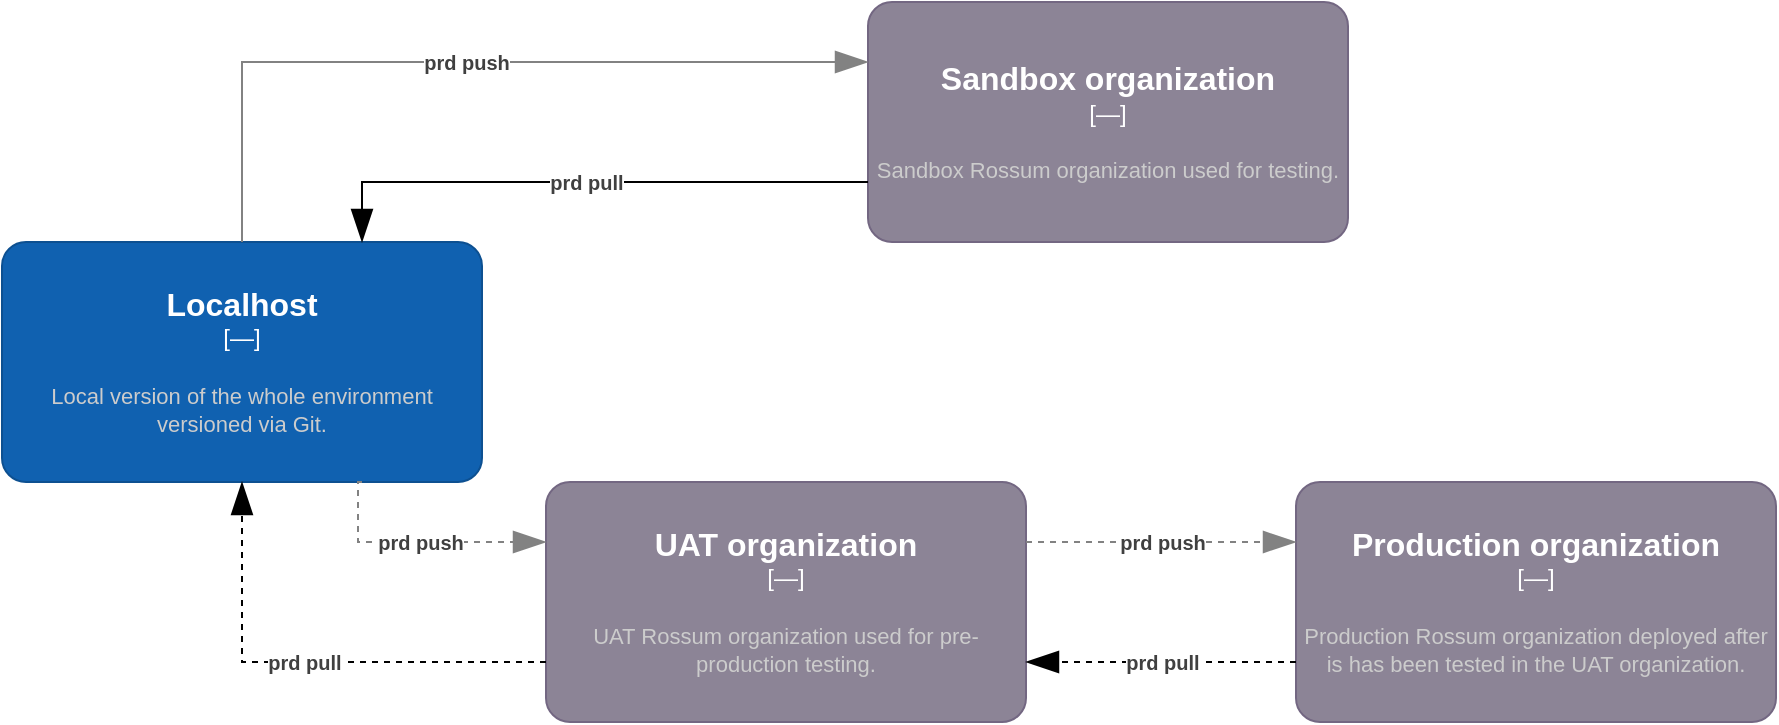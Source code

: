 <mxfile version="20.5.3" type="embed"><diagram name="Page-1" id="1WhYVE8ouRqsyjxvztof"><mxGraphModel dx="2475" dy="729" grid="0" gridSize="10" guides="1" tooltips="1" connect="1" arrows="1" fold="1" page="0" pageScale="1" pageWidth="827" pageHeight="1169" math="0" shadow="0"><root><mxCell id="0"/><mxCell id="1" parent="0"/><object placeholders="1" c4Name="Localhost" c4Description="Local version of the whole environment versioned via Git." label="&lt;font style=&quot;font-size: 16px&quot;&gt;&lt;b&gt;%c4Name%&lt;/b&gt;&lt;/font&gt;&lt;div&gt;[%c4Type%]&lt;/div&gt;&lt;br&gt;&lt;div&gt;&lt;font style=&quot;font-size: 11px&quot;&gt;&lt;font color=&quot;#cccccc&quot;&gt;%c4Description%&lt;/font&gt;&lt;/div&gt;" c4Type="—" id="XJ8Ts6cPUg-odgBaucgv-20"><mxCell style="rounded=1;whiteSpace=wrap;html=1;labelBackgroundColor=none;fillColor=#1061B0;fontColor=#ffffff;align=center;arcSize=10;strokeColor=#0D5091;metaEdit=1;resizable=0;points=[[0.25,0,0],[0.5,0,0],[0.75,0,0],[1,0.25,0],[1,0.5,0],[1,0.75,0],[0.75,1,0],[0.5,1,0],[0.25,1,0],[0,0.75,0],[0,0.5,0],[0,0.25,0]];" parent="1" vertex="1"><mxGeometry x="-1077" y="750" width="240" height="120" as="geometry"/></mxCell></object><object placeholders="1" c4Name="Sandbox organization" c4Type="—" c4Description="Sandbox Rossum organization used for testing." label="&lt;font style=&quot;font-size: 16px&quot;&gt;&lt;b&gt;%c4Name%&lt;/b&gt;&lt;/font&gt;&lt;div&gt;[%c4Type%]&lt;/div&gt;&lt;br&gt;&lt;div&gt;&lt;font style=&quot;font-size: 11px&quot;&gt;&lt;font color=&quot;#cccccc&quot;&gt;%c4Description%&lt;/font&gt;&lt;/div&gt;" id="zD_ue4FtQT9tRtSeH0yf-4"><mxCell style="rounded=1;whiteSpace=wrap;html=1;labelBackgroundColor=none;fillColor=#8C8496;fontColor=#ffffff;align=center;arcSize=10;strokeColor=#736782;metaEdit=1;resizable=0;points=[[0.25,0,0],[0.5,0,0],[0.75,0,0],[1,0.25,0],[1,0.5,0],[1,0.75,0],[0.75,1,0],[0.5,1,0],[0.25,1,0],[0,0.75,0],[0,0.5,0],[0,0.25,0]];" parent="1" vertex="1"><mxGeometry x="-644" y="630" width="240" height="120" as="geometry"/></mxCell></object><object placeholders="1" c4Type="Relationship" c4Description="prd push" label="&lt;div style=&quot;text-align: left&quot;&gt;&lt;div style=&quot;text-align: center&quot;&gt;&lt;b&gt;%c4Description%&lt;/b&gt;&lt;/div&gt;" id="zD_ue4FtQT9tRtSeH0yf-5"><mxCell style="endArrow=blockThin;html=1;fontSize=10;fontColor=#404040;strokeWidth=1;endFill=1;strokeColor=#828282;elbow=vertical;metaEdit=1;endSize=14;startSize=14;jumpStyle=arc;jumpSize=16;rounded=0;edgeStyle=orthogonalEdgeStyle;exitX=0.5;exitY=0;exitDx=0;exitDy=0;exitPerimeter=0;entryX=0;entryY=0.25;entryDx=0;entryDy=0;entryPerimeter=0;" parent="1" source="XJ8Ts6cPUg-odgBaucgv-20" target="zD_ue4FtQT9tRtSeH0yf-4" edge="1"><mxGeometry width="240" relative="1" as="geometry"><mxPoint x="-780" y="600" as="sourcePoint"/><mxPoint x="-540" y="600" as="targetPoint"/></mxGeometry></mxCell></object><object placeholders="1" c4Type="Relationship" c4Description="prd pull" label="&lt;div style=&quot;text-align: left&quot;&gt;&lt;div style=&quot;text-align: center&quot;&gt;&lt;b&gt;%c4Description%&lt;/b&gt;&lt;/div&gt;" id="3"><mxCell style="endArrow=blockThin;html=1;fontSize=10;fontColor=#404040;strokeWidth=1;endFill=1;strokeColor=default;elbow=vertical;metaEdit=1;endSize=14;startSize=14;jumpStyle=arc;jumpSize=16;rounded=0;edgeStyle=orthogonalEdgeStyle;entryX=0.75;entryY=0;entryDx=0;entryDy=0;entryPerimeter=0;exitX=0;exitY=0.75;exitDx=0;exitDy=0;exitPerimeter=0;" parent="1" source="zD_ue4FtQT9tRtSeH0yf-4" target="XJ8Ts6cPUg-odgBaucgv-20" edge="1"><mxGeometry width="240" relative="1" as="geometry"><mxPoint x="-672" y="975" as="sourcePoint"/><mxPoint x="-432" y="975" as="targetPoint"/><Array as="points"><mxPoint x="-897" y="720"/></Array></mxGeometry></mxCell></object><object placeholders="1" c4Name="UAT organization" c4Type="—" c4Description="UAT Rossum organization used for pre-production testing." label="&lt;font style=&quot;font-size: 16px&quot;&gt;&lt;b&gt;%c4Name%&lt;/b&gt;&lt;/font&gt;&lt;div&gt;[%c4Type%]&lt;/div&gt;&lt;br&gt;&lt;div&gt;&lt;font style=&quot;font-size: 11px&quot;&gt;&lt;font color=&quot;#cccccc&quot;&gt;%c4Description%&lt;/font&gt;&lt;/div&gt;" id="4"><mxCell style="rounded=1;whiteSpace=wrap;html=1;labelBackgroundColor=none;fillColor=#8C8496;fontColor=#ffffff;align=center;arcSize=10;strokeColor=#736782;metaEdit=1;resizable=0;points=[[0.25,0,0],[0.5,0,0],[0.75,0,0],[1,0.25,0],[1,0.5,0],[1,0.75,0],[0.75,1,0],[0.5,1,0],[0.25,1,0],[0,0.75,0],[0,0.5,0],[0,0.25,0]];" parent="1" vertex="1"><mxGeometry x="-805" y="870" width="240" height="120" as="geometry"/></mxCell></object><object placeholders="1" c4Type="Relationship" c4Description="prd push" label="&lt;div style=&quot;text-align: left&quot;&gt;&lt;div style=&quot;text-align: center&quot;&gt;&lt;b&gt;%c4Description%&lt;/b&gt;&lt;/div&gt;" id="5"><mxCell style="endArrow=blockThin;html=1;fontSize=10;fontColor=#404040;strokeWidth=1;endFill=1;strokeColor=#828282;elbow=vertical;metaEdit=1;endSize=14;startSize=14;jumpStyle=arc;jumpSize=16;rounded=0;edgeStyle=orthogonalEdgeStyle;entryX=0;entryY=0.25;entryDx=0;entryDy=0;entryPerimeter=0;exitX=0.75;exitY=1;exitDx=0;exitDy=0;exitPerimeter=0;dashed=1;" parent="1" source="XJ8Ts6cPUg-odgBaucgv-20" target="4" edge="1"><mxGeometry width="240" relative="1" as="geometry"><mxPoint x="-398" y="660" as="sourcePoint"/><mxPoint x="-634" y="670" as="targetPoint"/><Array as="points"><mxPoint x="-899" y="870"/><mxPoint x="-899" y="900"/></Array></mxGeometry></mxCell></object><object placeholders="1" c4Type="Relationship" c4Description="prd pull" label="&lt;div style=&quot;text-align: left&quot;&gt;&lt;div style=&quot;text-align: center&quot;&gt;&lt;b&gt;%c4Description%&lt;/b&gt;&lt;/div&gt;" id="6"><mxCell style="endArrow=blockThin;html=1;fontSize=10;fontColor=#404040;strokeWidth=1;endFill=1;strokeColor=default;elbow=vertical;metaEdit=1;endSize=14;startSize=14;jumpStyle=arc;jumpSize=16;rounded=0;edgeStyle=orthogonalEdgeStyle;exitX=0;exitY=0.75;exitDx=0;exitDy=0;exitPerimeter=0;entryX=0.5;entryY=1;entryDx=0;entryDy=0;entryPerimeter=0;dashed=1;" parent="1" source="4" target="XJ8Ts6cPUg-odgBaucgv-20" edge="1"><mxGeometry width="240" relative="1" as="geometry"><mxPoint x="-634" y="730" as="sourcePoint"/><mxPoint x="-367" y="745" as="targetPoint"/><Array as="points"><mxPoint x="-957" y="960"/></Array></mxGeometry></mxCell></object><object placeholders="1" c4Name="Production organization" c4Type="—" c4Description="Production Rossum organization deployed after is has been tested in the UAT organization." label="&lt;font style=&quot;font-size: 16px&quot;&gt;&lt;b&gt;%c4Name%&lt;/b&gt;&lt;/font&gt;&lt;div&gt;[%c4Type%]&lt;/div&gt;&lt;br&gt;&lt;div&gt;&lt;font style=&quot;font-size: 11px&quot;&gt;&lt;font color=&quot;#cccccc&quot;&gt;%c4Description%&lt;/font&gt;&lt;/div&gt;" id="7"><mxCell style="rounded=1;whiteSpace=wrap;html=1;labelBackgroundColor=none;fillColor=#8C8496;fontColor=#ffffff;align=center;arcSize=10;strokeColor=#736782;metaEdit=1;resizable=0;points=[[0.25,0,0],[0.5,0,0],[0.75,0,0],[1,0.25,0],[1,0.5,0],[1,0.75,0],[0.75,1,0],[0.5,1,0],[0.25,1,0],[0,0.75,0],[0,0.5,0],[0,0.25,0]];" vertex="1" parent="1"><mxGeometry x="-430" y="870" width="240" height="120" as="geometry"/></mxCell></object><object placeholders="1" c4Type="Relationship" c4Description="prd push" label="&lt;div style=&quot;text-align: left&quot;&gt;&lt;div style=&quot;text-align: center&quot;&gt;&lt;b&gt;%c4Description%&lt;/b&gt;&lt;/div&gt;" id="8"><mxCell style="endArrow=blockThin;html=1;fontSize=10;fontColor=#404040;strokeWidth=1;endFill=1;strokeColor=#828282;elbow=vertical;metaEdit=1;endSize=14;startSize=14;jumpStyle=arc;jumpSize=16;rounded=0;edgeStyle=orthogonalEdgeStyle;entryX=0;entryY=0.25;entryDx=0;entryDy=0;entryPerimeter=0;exitX=1;exitY=0.25;exitDx=0;exitDy=0;exitPerimeter=0;dashed=1;" edge="1" parent="1" source="4" target="7"><mxGeometry width="240" relative="1" as="geometry"><mxPoint x="-887" y="880" as="sourcePoint"/><mxPoint x="-795" y="910" as="targetPoint"/><Array as="points"><mxPoint x="-490" y="900"/><mxPoint x="-490" y="900"/></Array></mxGeometry></mxCell></object><object placeholders="1" c4Type="Relationship" c4Description="prd pull" label="&lt;div style=&quot;text-align: left&quot;&gt;&lt;div style=&quot;text-align: center&quot;&gt;&lt;b&gt;%c4Description%&lt;/b&gt;&lt;/div&gt;" id="9"><mxCell style="endArrow=blockThin;html=1;fontSize=10;fontColor=#404040;strokeWidth=1;endFill=1;strokeColor=default;elbow=vertical;metaEdit=1;endSize=14;startSize=14;jumpStyle=arc;jumpSize=16;rounded=0;edgeStyle=orthogonalEdgeStyle;exitX=0;exitY=0.75;exitDx=0;exitDy=0;exitPerimeter=0;entryX=1;entryY=0.75;entryDx=0;entryDy=0;entryPerimeter=0;dashed=1;" edge="1" parent="1" source="7" target="4"><mxGeometry width="240" relative="1" as="geometry"><mxPoint x="-795" y="970" as="sourcePoint"/><mxPoint x="-947" y="880" as="targetPoint"/><Array as="points"><mxPoint x="-456" y="960"/><mxPoint x="-456" y="960"/></Array></mxGeometry></mxCell></object></root></mxGraphModel></diagram></mxfile>